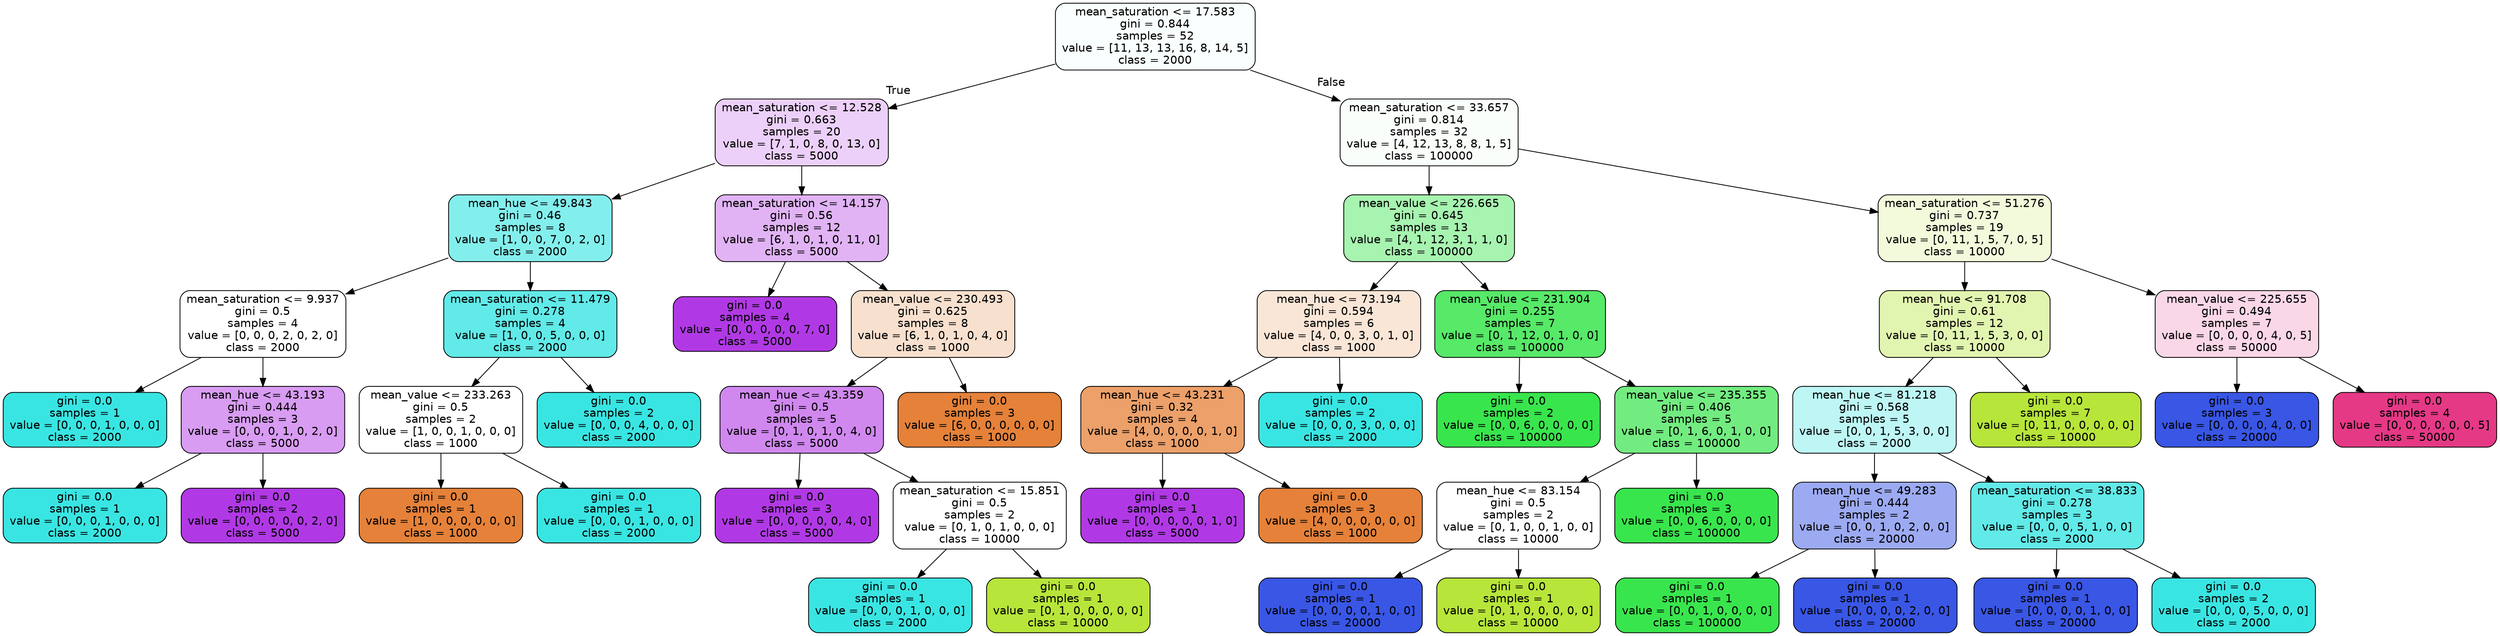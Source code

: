 digraph Tree {
node [shape=box, style="filled, rounded", color="black", fontname="helvetica"] ;
edge [fontname="helvetica"] ;
0 [label="mean_saturation <= 17.583\ngini = 0.844\nsamples = 52\nvalue = [11, 13, 13, 16, 8, 14, 5]\nclass = 2000", fillcolor="#f9fefe"] ;
1 [label="mean_saturation <= 12.528\ngini = 0.663\nsamples = 20\nvalue = [7, 1, 0, 8, 0, 13, 0]\nclass = 5000", fillcolor="#ecd0f9"] ;
0 -> 1 [labeldistance=2.5, labelangle=45, headlabel="True"] ;
2 [label="mean_hue <= 49.843\ngini = 0.46\nsamples = 8\nvalue = [1, 0, 0, 7, 0, 2, 0]\nclass = 2000", fillcolor="#83efed"] ;
1 -> 2 ;
3 [label="mean_saturation <= 9.937\ngini = 0.5\nsamples = 4\nvalue = [0, 0, 0, 2, 0, 2, 0]\nclass = 2000", fillcolor="#ffffff"] ;
2 -> 3 ;
4 [label="gini = 0.0\nsamples = 1\nvalue = [0, 0, 0, 1, 0, 0, 0]\nclass = 2000", fillcolor="#39e5e2"] ;
3 -> 4 ;
5 [label="mean_hue <= 43.193\ngini = 0.444\nsamples = 3\nvalue = [0, 0, 0, 1, 0, 2, 0]\nclass = 5000", fillcolor="#d89cf2"] ;
3 -> 5 ;
6 [label="gini = 0.0\nsamples = 1\nvalue = [0, 0, 0, 1, 0, 0, 0]\nclass = 2000", fillcolor="#39e5e2"] ;
5 -> 6 ;
7 [label="gini = 0.0\nsamples = 2\nvalue = [0, 0, 0, 0, 0, 2, 0]\nclass = 5000", fillcolor="#b139e5"] ;
5 -> 7 ;
8 [label="mean_saturation <= 11.479\ngini = 0.278\nsamples = 4\nvalue = [1, 0, 0, 5, 0, 0, 0]\nclass = 2000", fillcolor="#61eae8"] ;
2 -> 8 ;
9 [label="mean_value <= 233.263\ngini = 0.5\nsamples = 2\nvalue = [1, 0, 0, 1, 0, 0, 0]\nclass = 1000", fillcolor="#ffffff"] ;
8 -> 9 ;
10 [label="gini = 0.0\nsamples = 1\nvalue = [1, 0, 0, 0, 0, 0, 0]\nclass = 1000", fillcolor="#e58139"] ;
9 -> 10 ;
11 [label="gini = 0.0\nsamples = 1\nvalue = [0, 0, 0, 1, 0, 0, 0]\nclass = 2000", fillcolor="#39e5e2"] ;
9 -> 11 ;
12 [label="gini = 0.0\nsamples = 2\nvalue = [0, 0, 0, 4, 0, 0, 0]\nclass = 2000", fillcolor="#39e5e2"] ;
8 -> 12 ;
13 [label="mean_saturation <= 14.157\ngini = 0.56\nsamples = 12\nvalue = [6, 1, 0, 1, 0, 11, 0]\nclass = 5000", fillcolor="#e1b3f5"] ;
1 -> 13 ;
14 [label="gini = 0.0\nsamples = 4\nvalue = [0, 0, 0, 0, 0, 7, 0]\nclass = 5000", fillcolor="#b139e5"] ;
13 -> 14 ;
15 [label="mean_value <= 230.493\ngini = 0.625\nsamples = 8\nvalue = [6, 1, 0, 1, 0, 4, 0]\nclass = 1000", fillcolor="#f8e0ce"] ;
13 -> 15 ;
16 [label="mean_hue <= 43.359\ngini = 0.5\nsamples = 5\nvalue = [0, 1, 0, 1, 0, 4, 0]\nclass = 5000", fillcolor="#d088ef"] ;
15 -> 16 ;
17 [label="gini = 0.0\nsamples = 3\nvalue = [0, 0, 0, 0, 0, 4, 0]\nclass = 5000", fillcolor="#b139e5"] ;
16 -> 17 ;
18 [label="mean_saturation <= 15.851\ngini = 0.5\nsamples = 2\nvalue = [0, 1, 0, 1, 0, 0, 0]\nclass = 10000", fillcolor="#ffffff"] ;
16 -> 18 ;
19 [label="gini = 0.0\nsamples = 1\nvalue = [0, 0, 0, 1, 0, 0, 0]\nclass = 2000", fillcolor="#39e5e2"] ;
18 -> 19 ;
20 [label="gini = 0.0\nsamples = 1\nvalue = [0, 1, 0, 0, 0, 0, 0]\nclass = 10000", fillcolor="#b7e539"] ;
18 -> 20 ;
21 [label="gini = 0.0\nsamples = 3\nvalue = [6, 0, 0, 0, 0, 0, 0]\nclass = 1000", fillcolor="#e58139"] ;
15 -> 21 ;
22 [label="mean_saturation <= 33.657\ngini = 0.814\nsamples = 32\nvalue = [4, 12, 13, 8, 8, 1, 5]\nclass = 100000", fillcolor="#fafefa"] ;
0 -> 22 [labeldistance=2.5, labelangle=-45, headlabel="False"] ;
23 [label="mean_value <= 226.665\ngini = 0.645\nsamples = 13\nvalue = [4, 1, 12, 3, 1, 1, 0]\nclass = 100000", fillcolor="#a7f3b0"] ;
22 -> 23 ;
24 [label="mean_hue <= 73.194\ngini = 0.594\nsamples = 6\nvalue = [4, 0, 0, 3, 0, 1, 0]\nclass = 1000", fillcolor="#fae6d7"] ;
23 -> 24 ;
25 [label="mean_hue <= 43.231\ngini = 0.32\nsamples = 4\nvalue = [4, 0, 0, 0, 0, 1, 0]\nclass = 1000", fillcolor="#eca06a"] ;
24 -> 25 ;
26 [label="gini = 0.0\nsamples = 1\nvalue = [0, 0, 0, 0, 0, 1, 0]\nclass = 5000", fillcolor="#b139e5"] ;
25 -> 26 ;
27 [label="gini = 0.0\nsamples = 3\nvalue = [4, 0, 0, 0, 0, 0, 0]\nclass = 1000", fillcolor="#e58139"] ;
25 -> 27 ;
28 [label="gini = 0.0\nsamples = 2\nvalue = [0, 0, 0, 3, 0, 0, 0]\nclass = 2000", fillcolor="#39e5e2"] ;
24 -> 28 ;
29 [label="mean_value <= 231.904\ngini = 0.255\nsamples = 7\nvalue = [0, 1, 12, 0, 1, 0, 0]\nclass = 100000", fillcolor="#57e968"] ;
23 -> 29 ;
30 [label="gini = 0.0\nsamples = 2\nvalue = [0, 0, 6, 0, 0, 0, 0]\nclass = 100000", fillcolor="#39e54d"] ;
29 -> 30 ;
31 [label="mean_value <= 235.355\ngini = 0.406\nsamples = 5\nvalue = [0, 1, 6, 0, 1, 0, 0]\nclass = 100000", fillcolor="#72ec80"] ;
29 -> 31 ;
32 [label="mean_hue <= 83.154\ngini = 0.5\nsamples = 2\nvalue = [0, 1, 0, 0, 1, 0, 0]\nclass = 10000", fillcolor="#ffffff"] ;
31 -> 32 ;
33 [label="gini = 0.0\nsamples = 1\nvalue = [0, 0, 0, 0, 1, 0, 0]\nclass = 20000", fillcolor="#3956e5"] ;
32 -> 33 ;
34 [label="gini = 0.0\nsamples = 1\nvalue = [0, 1, 0, 0, 0, 0, 0]\nclass = 10000", fillcolor="#b7e539"] ;
32 -> 34 ;
35 [label="gini = 0.0\nsamples = 3\nvalue = [0, 0, 6, 0, 0, 0, 0]\nclass = 100000", fillcolor="#39e54d"] ;
31 -> 35 ;
36 [label="mean_saturation <= 51.276\ngini = 0.737\nsamples = 19\nvalue = [0, 11, 1, 5, 7, 0, 5]\nclass = 10000", fillcolor="#f2fadb"] ;
22 -> 36 ;
37 [label="mean_hue <= 91.708\ngini = 0.61\nsamples = 12\nvalue = [0, 11, 1, 5, 3, 0, 0]\nclass = 10000", fillcolor="#e2f5b0"] ;
36 -> 37 ;
38 [label="mean_hue <= 81.218\ngini = 0.568\nsamples = 5\nvalue = [0, 0, 1, 5, 3, 0, 0]\nclass = 2000", fillcolor="#bdf6f5"] ;
37 -> 38 ;
39 [label="mean_hue <= 49.283\ngini = 0.444\nsamples = 2\nvalue = [0, 0, 1, 0, 2, 0, 0]\nclass = 20000", fillcolor="#9caaf2"] ;
38 -> 39 ;
40 [label="gini = 0.0\nsamples = 1\nvalue = [0, 0, 1, 0, 0, 0, 0]\nclass = 100000", fillcolor="#39e54d"] ;
39 -> 40 ;
41 [label="gini = 0.0\nsamples = 1\nvalue = [0, 0, 0, 0, 2, 0, 0]\nclass = 20000", fillcolor="#3956e5"] ;
39 -> 41 ;
42 [label="mean_saturation <= 38.833\ngini = 0.278\nsamples = 3\nvalue = [0, 0, 0, 5, 1, 0, 0]\nclass = 2000", fillcolor="#61eae8"] ;
38 -> 42 ;
43 [label="gini = 0.0\nsamples = 1\nvalue = [0, 0, 0, 0, 1, 0, 0]\nclass = 20000", fillcolor="#3956e5"] ;
42 -> 43 ;
44 [label="gini = 0.0\nsamples = 2\nvalue = [0, 0, 0, 5, 0, 0, 0]\nclass = 2000", fillcolor="#39e5e2"] ;
42 -> 44 ;
45 [label="gini = 0.0\nsamples = 7\nvalue = [0, 11, 0, 0, 0, 0, 0]\nclass = 10000", fillcolor="#b7e539"] ;
37 -> 45 ;
46 [label="mean_value <= 225.655\ngini = 0.494\nsamples = 7\nvalue = [0, 0, 0, 0, 4, 0, 5]\nclass = 50000", fillcolor="#fad7e7"] ;
36 -> 46 ;
47 [label="gini = 0.0\nsamples = 3\nvalue = [0, 0, 0, 0, 4, 0, 0]\nclass = 20000", fillcolor="#3956e5"] ;
46 -> 47 ;
48 [label="gini = 0.0\nsamples = 4\nvalue = [0, 0, 0, 0, 0, 0, 5]\nclass = 50000", fillcolor="#e53986"] ;
46 -> 48 ;
}